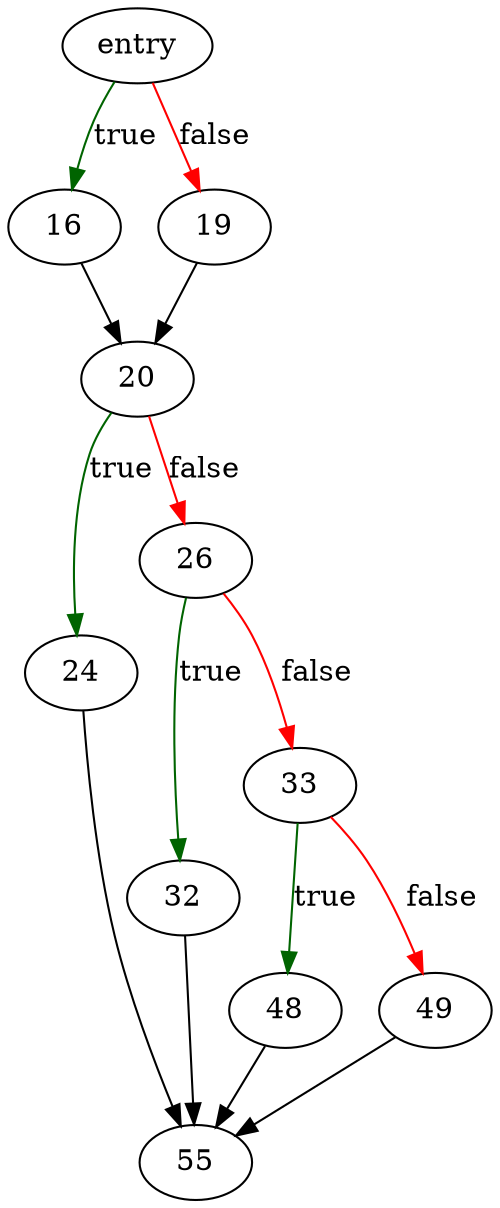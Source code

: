 digraph "sqlite3BtreePutData" {
	// Node definitions.
	4 [label=entry];
	16;
	19;
	20;
	24;
	26;
	32;
	33;
	48;
	49;
	55;

	// Edge definitions.
	4 -> 16 [
		color=darkgreen
		label=true
	];
	4 -> 19 [
		color=red
		label=false
	];
	16 -> 20;
	19 -> 20;
	20 -> 24 [
		color=darkgreen
		label=true
	];
	20 -> 26 [
		color=red
		label=false
	];
	24 -> 55;
	26 -> 32 [
		color=darkgreen
		label=true
	];
	26 -> 33 [
		color=red
		label=false
	];
	32 -> 55;
	33 -> 48 [
		color=darkgreen
		label=true
	];
	33 -> 49 [
		color=red
		label=false
	];
	48 -> 55;
	49 -> 55;
}